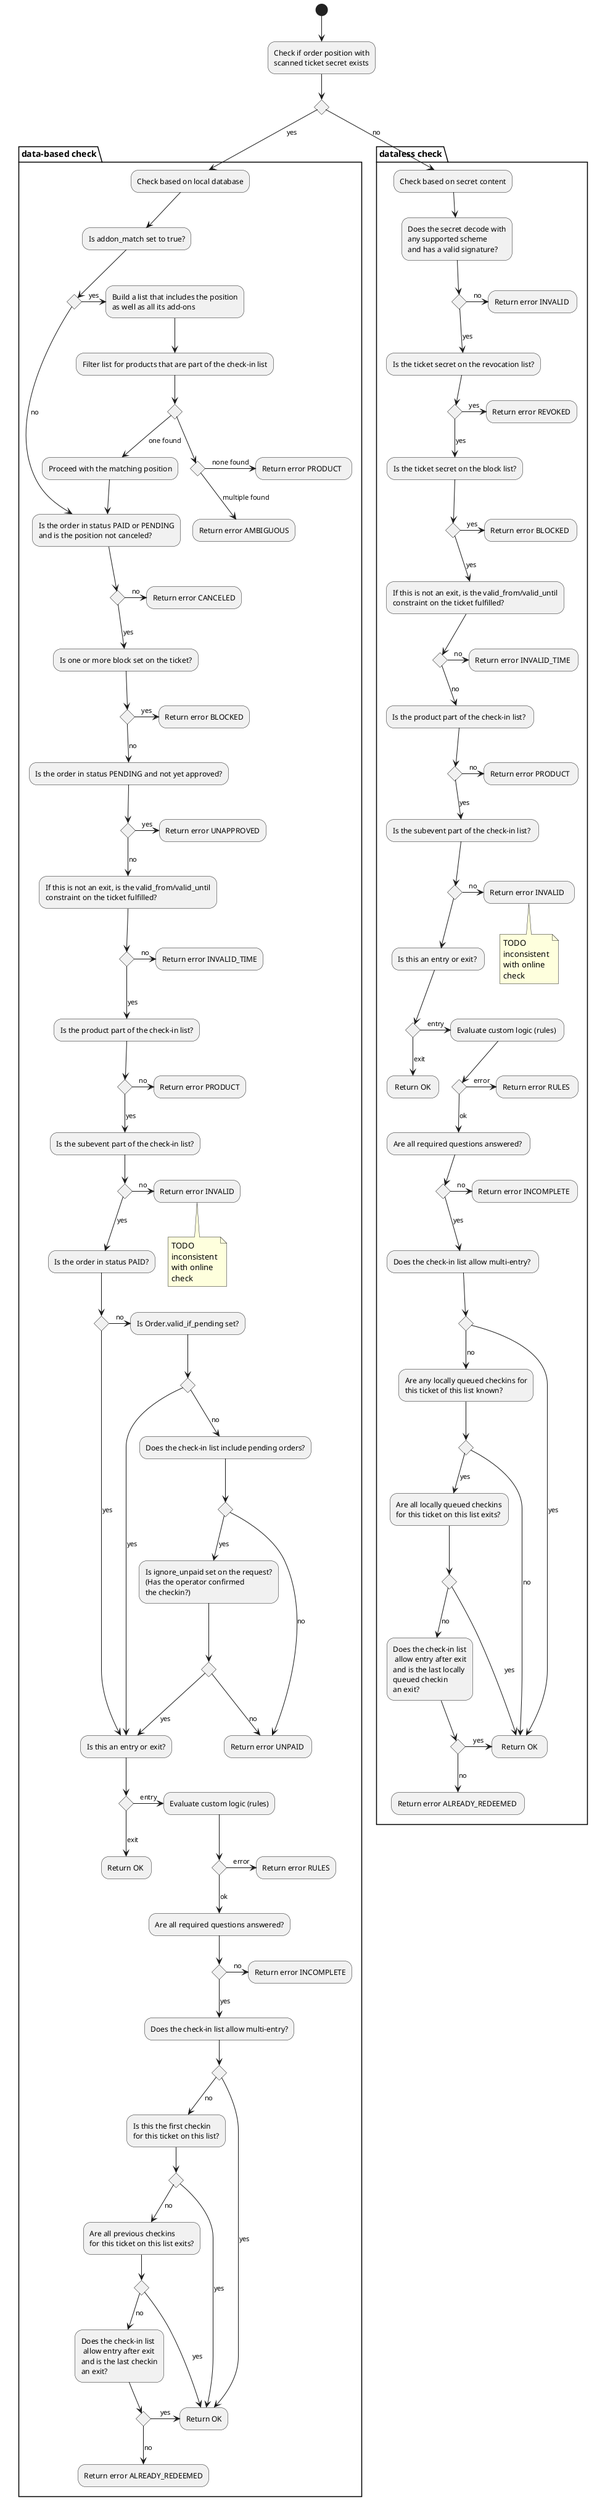 @startuml


partition "data-based check" {
    "Check based on local database" -down-> "Is addon_match set to true?"
    --> if "" then
        -down->[no] "Is the order in status PAID or PENDING\nand is the position not canceled?"
    else
        -right->[yes] "Build a list that includes the position\nas well as all its add-ons"
        -down-> "Filter list for products that are part of the check-in list"
        --> if "" then
            -down->[one found] Proceed with the matching position
            --> "Is the order in status PAID or PENDING\nand is the position not canceled?"
        else
            --> if "" then
                -right->[none found] "Return error PRODUCT  "
            else
                -down->[multiple found] Return error AMBIGUOUS
            endif
        endif
    endif

    "Is the order in status PAID or PENDING\nand is the position not canceled?" --> if "" then
        -right->[no] "Return error CANCELED"
    else
        -down->[yes] "Is one or more block set on the ticket?"
        --> if "" then
            -right->[yes] "Return error BLOCKED"
        else
            -down->[no] "Is the order in status PENDING and not yet approved?"
            --> if "" then
                -right->[yes] "Return error UNAPPROVED"
            else
                -down->[no] "If this is not an exit, is the valid_from/valid_until\nconstraint on the ticket fulfilled?"
                --> if "" then
                    -right->[no] "Return error INVALID_TIME"
                else
                    -down->[yes] "Is the product part of the check-in list?"
                    --> if "" then
                        -right->[no] "Return error PRODUCT"
                    else
                        -down->[yes] "Is the subevent part of the check-in list?"
                        --> if "" then
                            -right->[no] "Return error INVALID"
                            note bottom: TODO\ninconsistent\nwith online\ncheck
                        else
                            -down->[yes] "Is the order in status PAID?"
                            --> if "" then
                                -right->[no] "Is Order.valid_if_pending set?"
                                --> if "" then
                                    -->[yes] "Is this an entry or exit?"
                                else
                                    -->[no] "Does the check-in list include pending orders?"
                                    --> if "" then
                                        -->[no] "Return error UNPAID "
                                    else
                                        -->[yes] "Is ignore_unpaid set on the request?\n(Has the operator confirmed\nthe checkin?)"
                                        --> if "" then
                                            -->[no] "Return error UNPAID "
                                        else
                                            -->[yes] "Is this an entry or exit?"
                                        endif
                                    endif
                                endif
                            else
                                -down->[yes] "Is this an entry or exit?"
                            endif
                        endif
                    endif
                endif
            endif
        endif
    endif

    "Is this an entry or exit?" --> if "" then
        -right->[entry] Evaluate custom logic (rules)
        --> if "" then
            -right->[error] "Return error RULES"
        else
            -down->[ok] "Are all required questions answered?"
            --> if "" then
                -right->[no] "Return error INCOMPLETE"
            else
                -down->[yes] "Does the check-in list allow multi-entry?"
            endif
        endif
    else
        -->[exit] "Return OK "
    endif

    "Does the check-in list allow multi-entry?" --> if "" then
        -right->[yes] "Return OK"
    else
        -down->[no] "Is this the first checkin\nfor this ticket on this list?"
        --> if "" then
            -right->[yes] "Return OK"
        else
            -down->[no] "Are all previous checkins\nfor this ticket on this list exits?"
            --> if "" then
                -right->[yes] "Return OK"
            else
                -down->[no] "Does the check-in list\n allow entry after exit\nand is the last checkin\nan exit?"
                --> if "" then
                    -right->[yes] "Return OK"
                else
                    -down->[no] "Return error ALREADY_REDEEMED"
                endif
            endif
        endif
    endif
}

partition "dataless check" {
    "Check based on secret content" --> "Does the secret decode with\nany supported scheme\nand has a valid signature?"

    --> if "" then
        -down->[yes] "Is the ticket secret on the revocation list?"
        --> if "" then
            -right->[yes] "Return error REVOKED"
        else
            -down->[yes] "Is the ticket secret on the block list?"
            --> if "" then
                -right->[yes] "Return error BLOCKED "
            else
                -down->[yes] "If this is not an exit, is the valid_from/valid_until\nconstraint on the ticket fulfilled? "
                --> if "" then
                    -right->[no] "Return error INVALID_TIME "
                else
                    -down->[no] "Is the product part of the check-in list? "
                    --> if "" then
                        -right->[no] "Return error PRODUCT "
                    else
                        -down->[yes] "Is the subevent part of the check-in list? "
                        --> if "" then
                            -right->[no] "Return error INVALID  "
                            note bottom: TODO\ninconsistent\nwith online\ncheck
                        else
                          --> "Is this an entry or exit? "
                        endif
                    endif
                endif
            endif
        endif
    else
        -right>[no] "Return error INVALID "
    endif

    "Is this an entry or exit? " --> if "" then
        -right->[entry] "Evaluate custom logic (rules) "
        --> if "" then
            -right->[error] "Return error RULES "
        else
            -down->[ok] "Are all required questions answered? "
            --> if "" then
                -right->[no] "Return error INCOMPLETE "
            else
                -down->[yes] "Does the check-in list allow multi-entry? "
            endif
        endif
    else
        -->[exit] " Return OK "
    endif

    "Does the check-in list allow multi-entry? " --> if "" then
        -right->[yes] "  Return OK  "
    else
        -down->[no] "Are any locally queued checkins for\nthis ticket of this list known?"
        --> if "" then
            -right->[no] "  Return OK  "
        else
            -down->[yes] "Are all locally queued checkins\nfor this ticket on this list exits? "
            --> if "" then
                -right->[yes] "  Return OK  "
            else
                -down->[no] "Does the check-in list\n allow entry after exit\nand is the last locally\nqueued checkin\nan exit? "
                --> if "" then
                    -right->[yes] "  Return OK  "
                else
                    -down->[no] "Return error ALREADY_REDEEMED "
                endif
            endif
        endif
    endif
}

(*) --> "Check if order position with\nscanned ticket secret exists"
--> if "" then
    -down->[yes] "Check based on local database"
else
    -->[no] "Check based on secret content"
endif

@enduml
